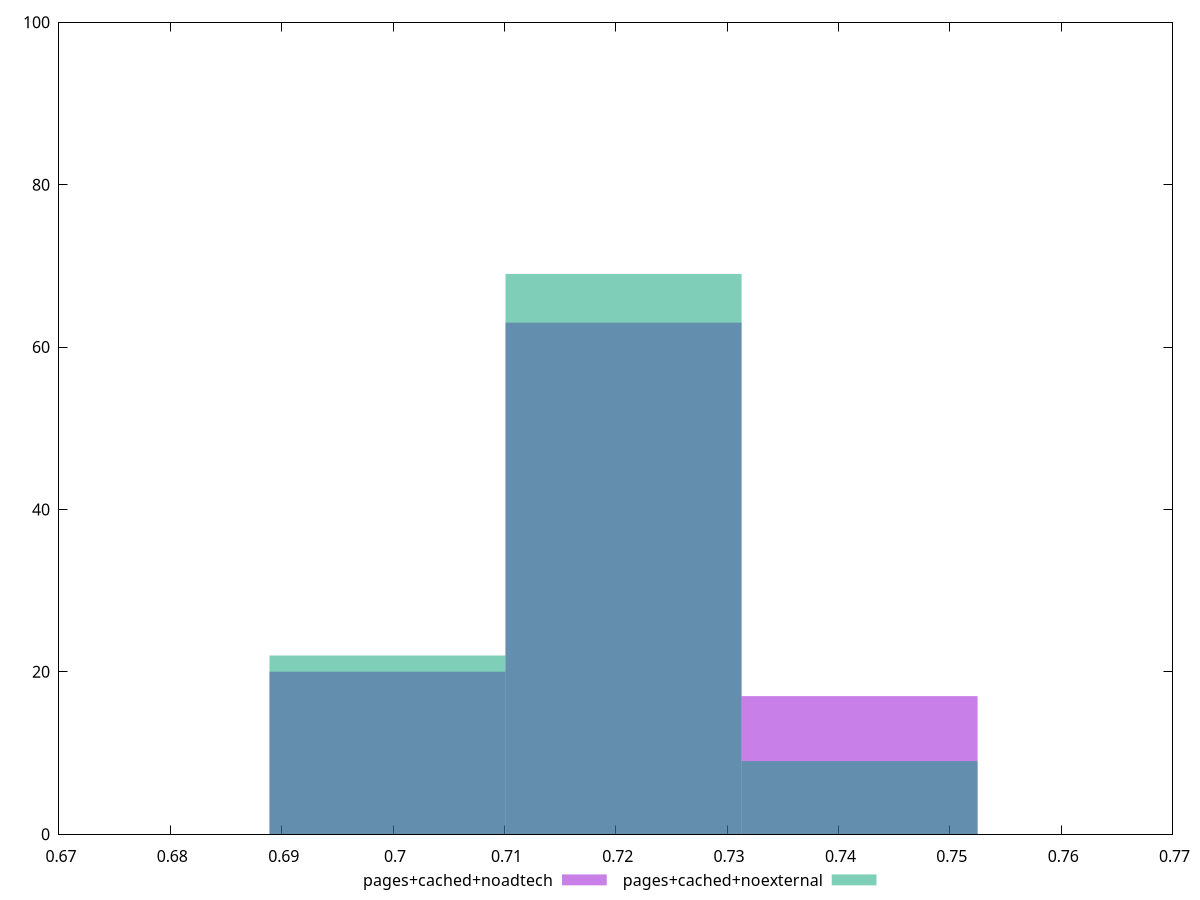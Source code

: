 reset
set terminal svg size 640, 500 enhanced background rgb 'white'
set output "reprap/meta/score/comparison/histogram/4_vs_5.svg"

$pagesCachedNoadtech <<EOF
0.7206986101539461 63
0.7418956280996505 17
0.6995015922082418 20
EOF

$pagesCachedNoexternal <<EOF
0.6995015922082418 22
0.7206986101539461 69
0.7418956280996505 9
EOF

set key outside below
set boxwidth 0.021197017945704298
set yrange [0:100]
set style fill transparent solid 0.5 noborder

plot \
  $pagesCachedNoadtech title "pages+cached+noadtech" with boxes, \
  $pagesCachedNoexternal title "pages+cached+noexternal" with boxes, \


reset